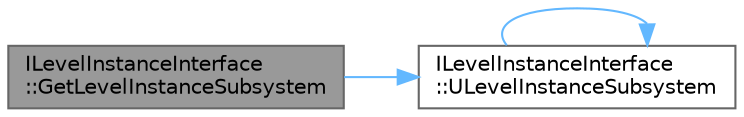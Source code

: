 digraph "ILevelInstanceInterface::GetLevelInstanceSubsystem"
{
 // INTERACTIVE_SVG=YES
 // LATEX_PDF_SIZE
  bgcolor="transparent";
  edge [fontname=Helvetica,fontsize=10,labelfontname=Helvetica,labelfontsize=10];
  node [fontname=Helvetica,fontsize=10,shape=box,height=0.2,width=0.4];
  rankdir="LR";
  Node1 [id="Node000001",label="ILevelInstanceInterface\l::GetLevelInstanceSubsystem",height=0.2,width=0.4,color="gray40", fillcolor="grey60", style="filled", fontcolor="black",tooltip=" "];
  Node1 -> Node2 [id="edge1_Node000001_Node000002",color="steelblue1",style="solid",tooltip=" "];
  Node2 [id="Node000002",label="ILevelInstanceInterface\l::ULevelInstanceSubsystem",height=0.2,width=0.4,color="grey40", fillcolor="white", style="filled",URL="$d5/da9/classILevelInstanceInterface.html#a79558459d4dda8230cf0b54ddb278c52",tooltip=" "];
  Node2 -> Node2 [id="edge2_Node000002_Node000002",color="steelblue1",style="solid",tooltip=" "];
}
